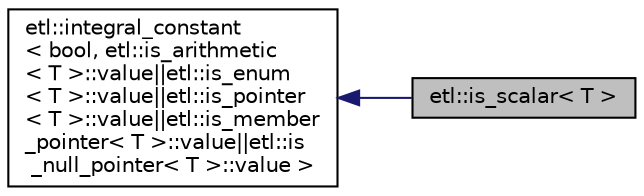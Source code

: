 digraph "etl::is_scalar&lt; T &gt;"
{
  edge [fontname="Helvetica",fontsize="10",labelfontname="Helvetica",labelfontsize="10"];
  node [fontname="Helvetica",fontsize="10",shape=record];
  rankdir="LR";
  Node2 [label="etl::is_scalar\< T \>",height=0.2,width=0.4,color="black", fillcolor="grey75", style="filled", fontcolor="black"];
  Node3 -> Node2 [dir="back",color="midnightblue",fontsize="10",style="solid",fontname="Helvetica"];
  Node3 [label="etl::integral_constant\l\< bool, etl::is_arithmetic\l\< T \>::value\|\|etl::is_enum\l\< T \>::value\|\|etl::is_pointer\l\< T \>::value\|\|etl::is_member\l_pointer\< T \>::value\|\|etl::is\l_null_pointer\< T \>::value \>",height=0.2,width=0.4,color="black", fillcolor="white", style="filled",URL="$structetl_1_1integral__constant.html"];
}
